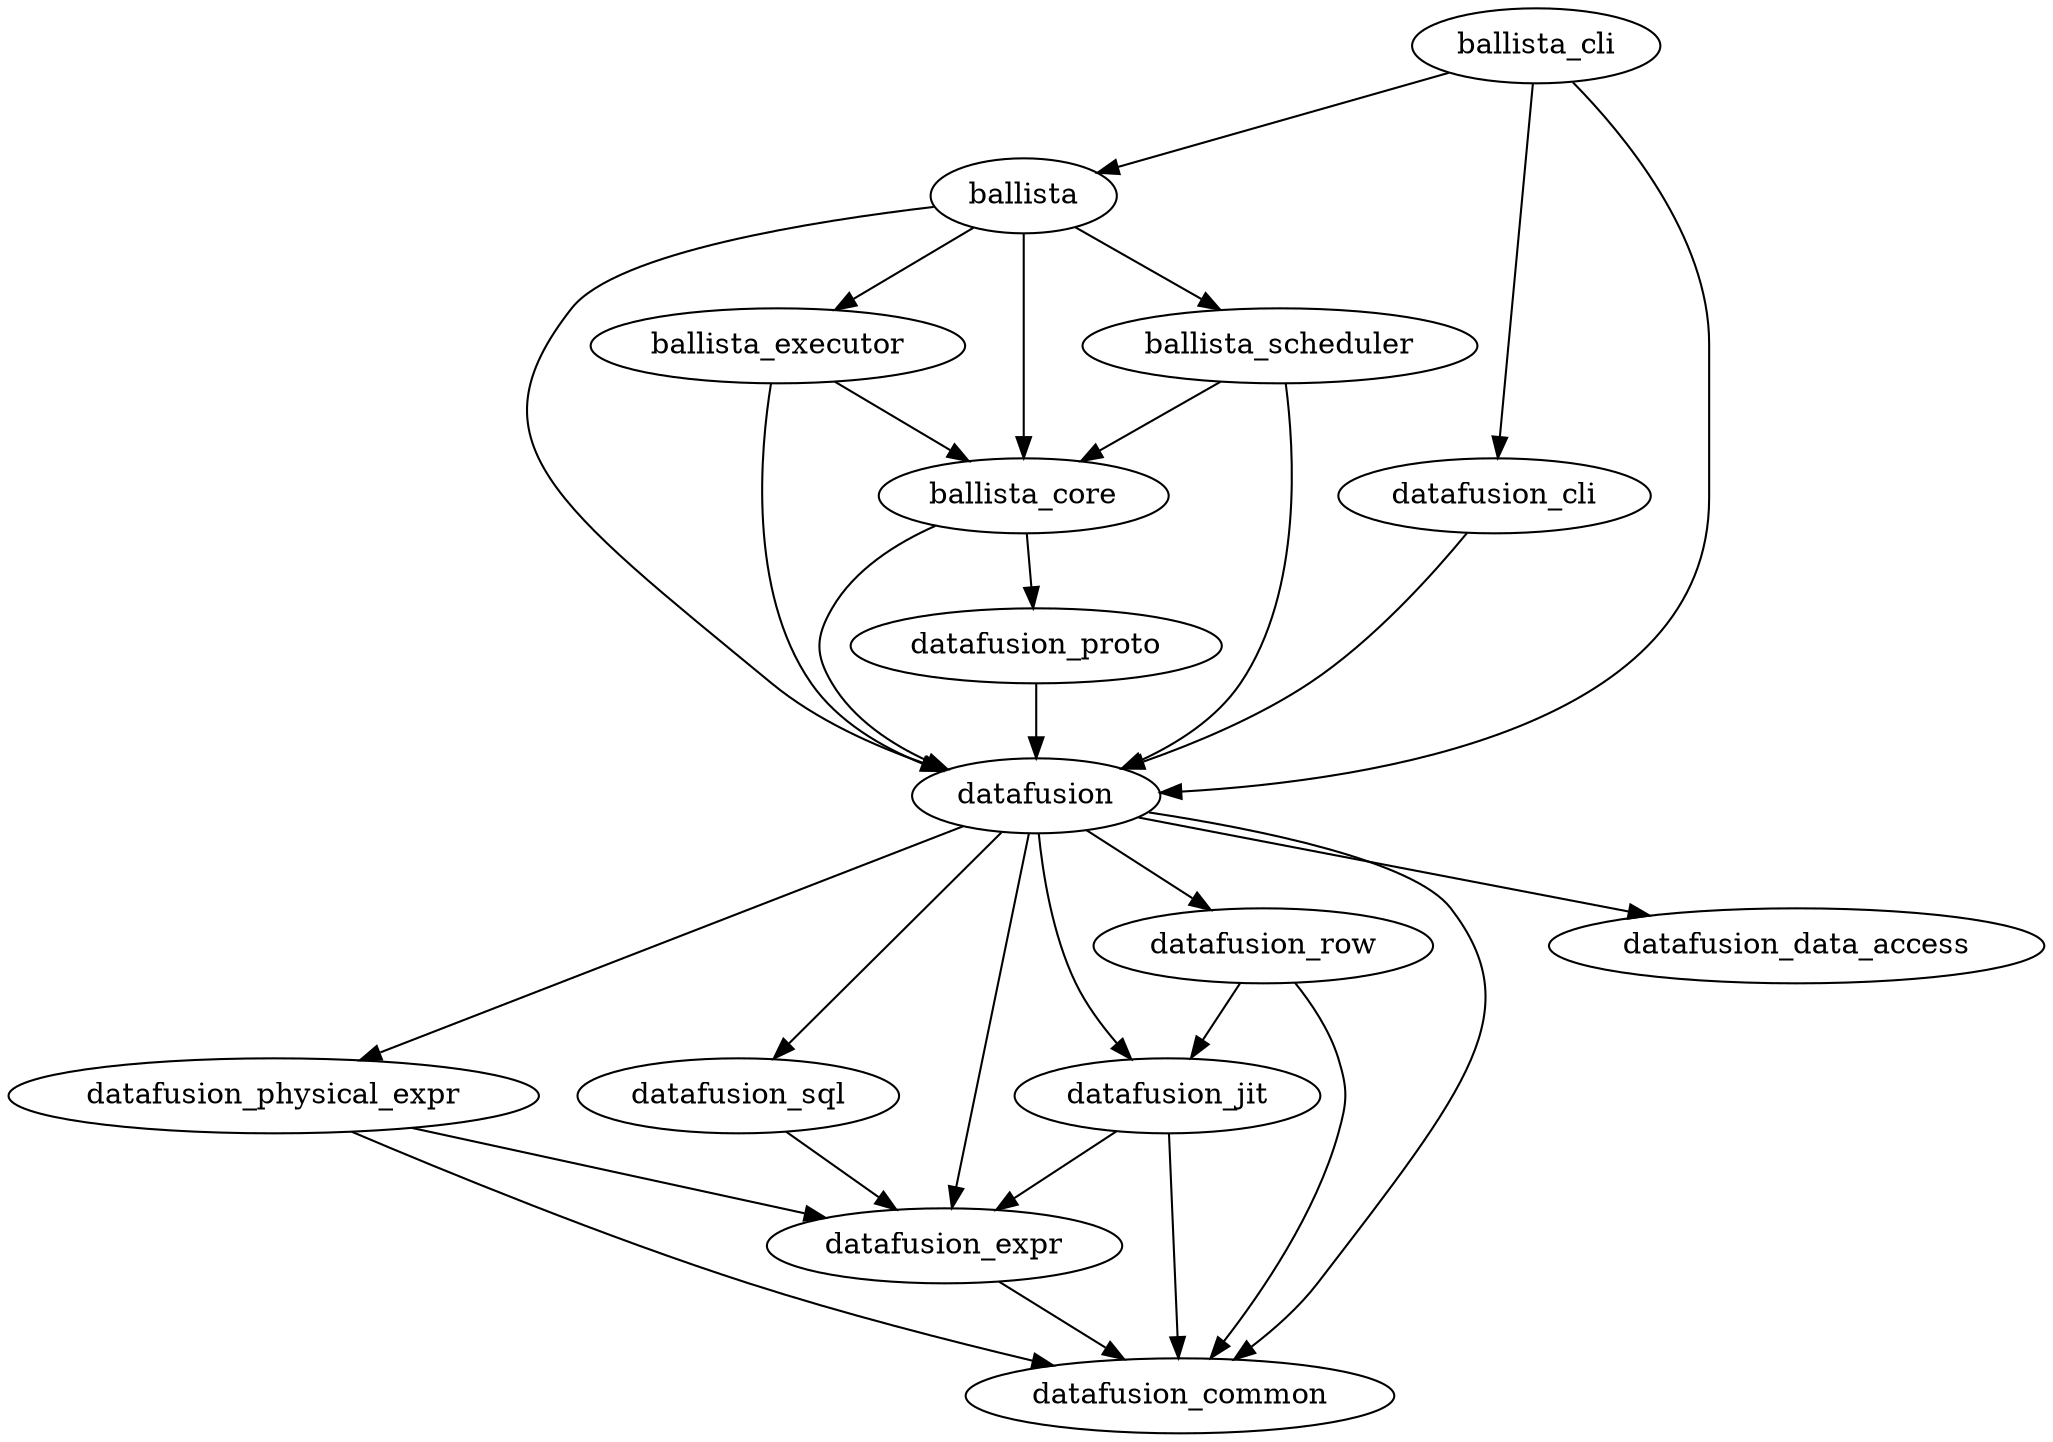 // Licensed to the Apache Software Foundation (ASF) under one
// or more contributor license agreements.  See the NOTICE file
// distributed with this work for additional information
// regarding copyright ownership.  The ASF licenses this file
// to you under the Apache License, Version 2.0 (the
// "License"); you may not use this file except in compliance
// with the License.  You may obtain a copy of the License at
//
//   http://www.apache.org/licenses/LICENSE-2.0
//
// Unless required by applicable law or agreed to in writing,
// software distributed under the License is distributed on an
// "AS IS" BASIS, WITHOUT WARRANTIES OR CONDITIONS OF ANY
// KIND, either express or implied.  See the License for the
// specific language governing permissions and limitations
// under the License.

digraph G {

    datafusion_common

    datafusion_data_access

	datafusion_expr -> datafusion_common

	datafusion_sql -> datafusion_expr

	datafusion_physical_expr -> datafusion_common
	datafusion_physical_expr -> datafusion_expr

	datafusion_jit -> datafusion_common
	datafusion_jit -> datafusion_expr

    datafusion_row -> datafusion_common
    datafusion_row -> datafusion_jit

	datafusion -> datafusion_common
	datafusion -> datafusion_data_access
	datafusion -> datafusion_expr
	datafusion -> datafusion_jit
	datafusion -> datafusion_physical_expr
	datafusion -> datafusion_row
	datafusion -> datafusion_sql

	datafusion_proto -> datafusion

	ballista_core -> datafusion
	ballista_core -> datafusion_proto

	ballista_scheduler -> ballista_core
	ballista_scheduler -> datafusion

	ballista_executor -> ballista_core
	ballista_executor -> datafusion

    ballista -> datafusion
    ballista -> ballista_core
    ballista -> ballista_scheduler
    ballista -> ballista_executor

	datafusion_cli -> datafusion

	ballista_cli -> datafusion
	ballista_cli -> datafusion_cli
	ballista_cli -> ballista

}
